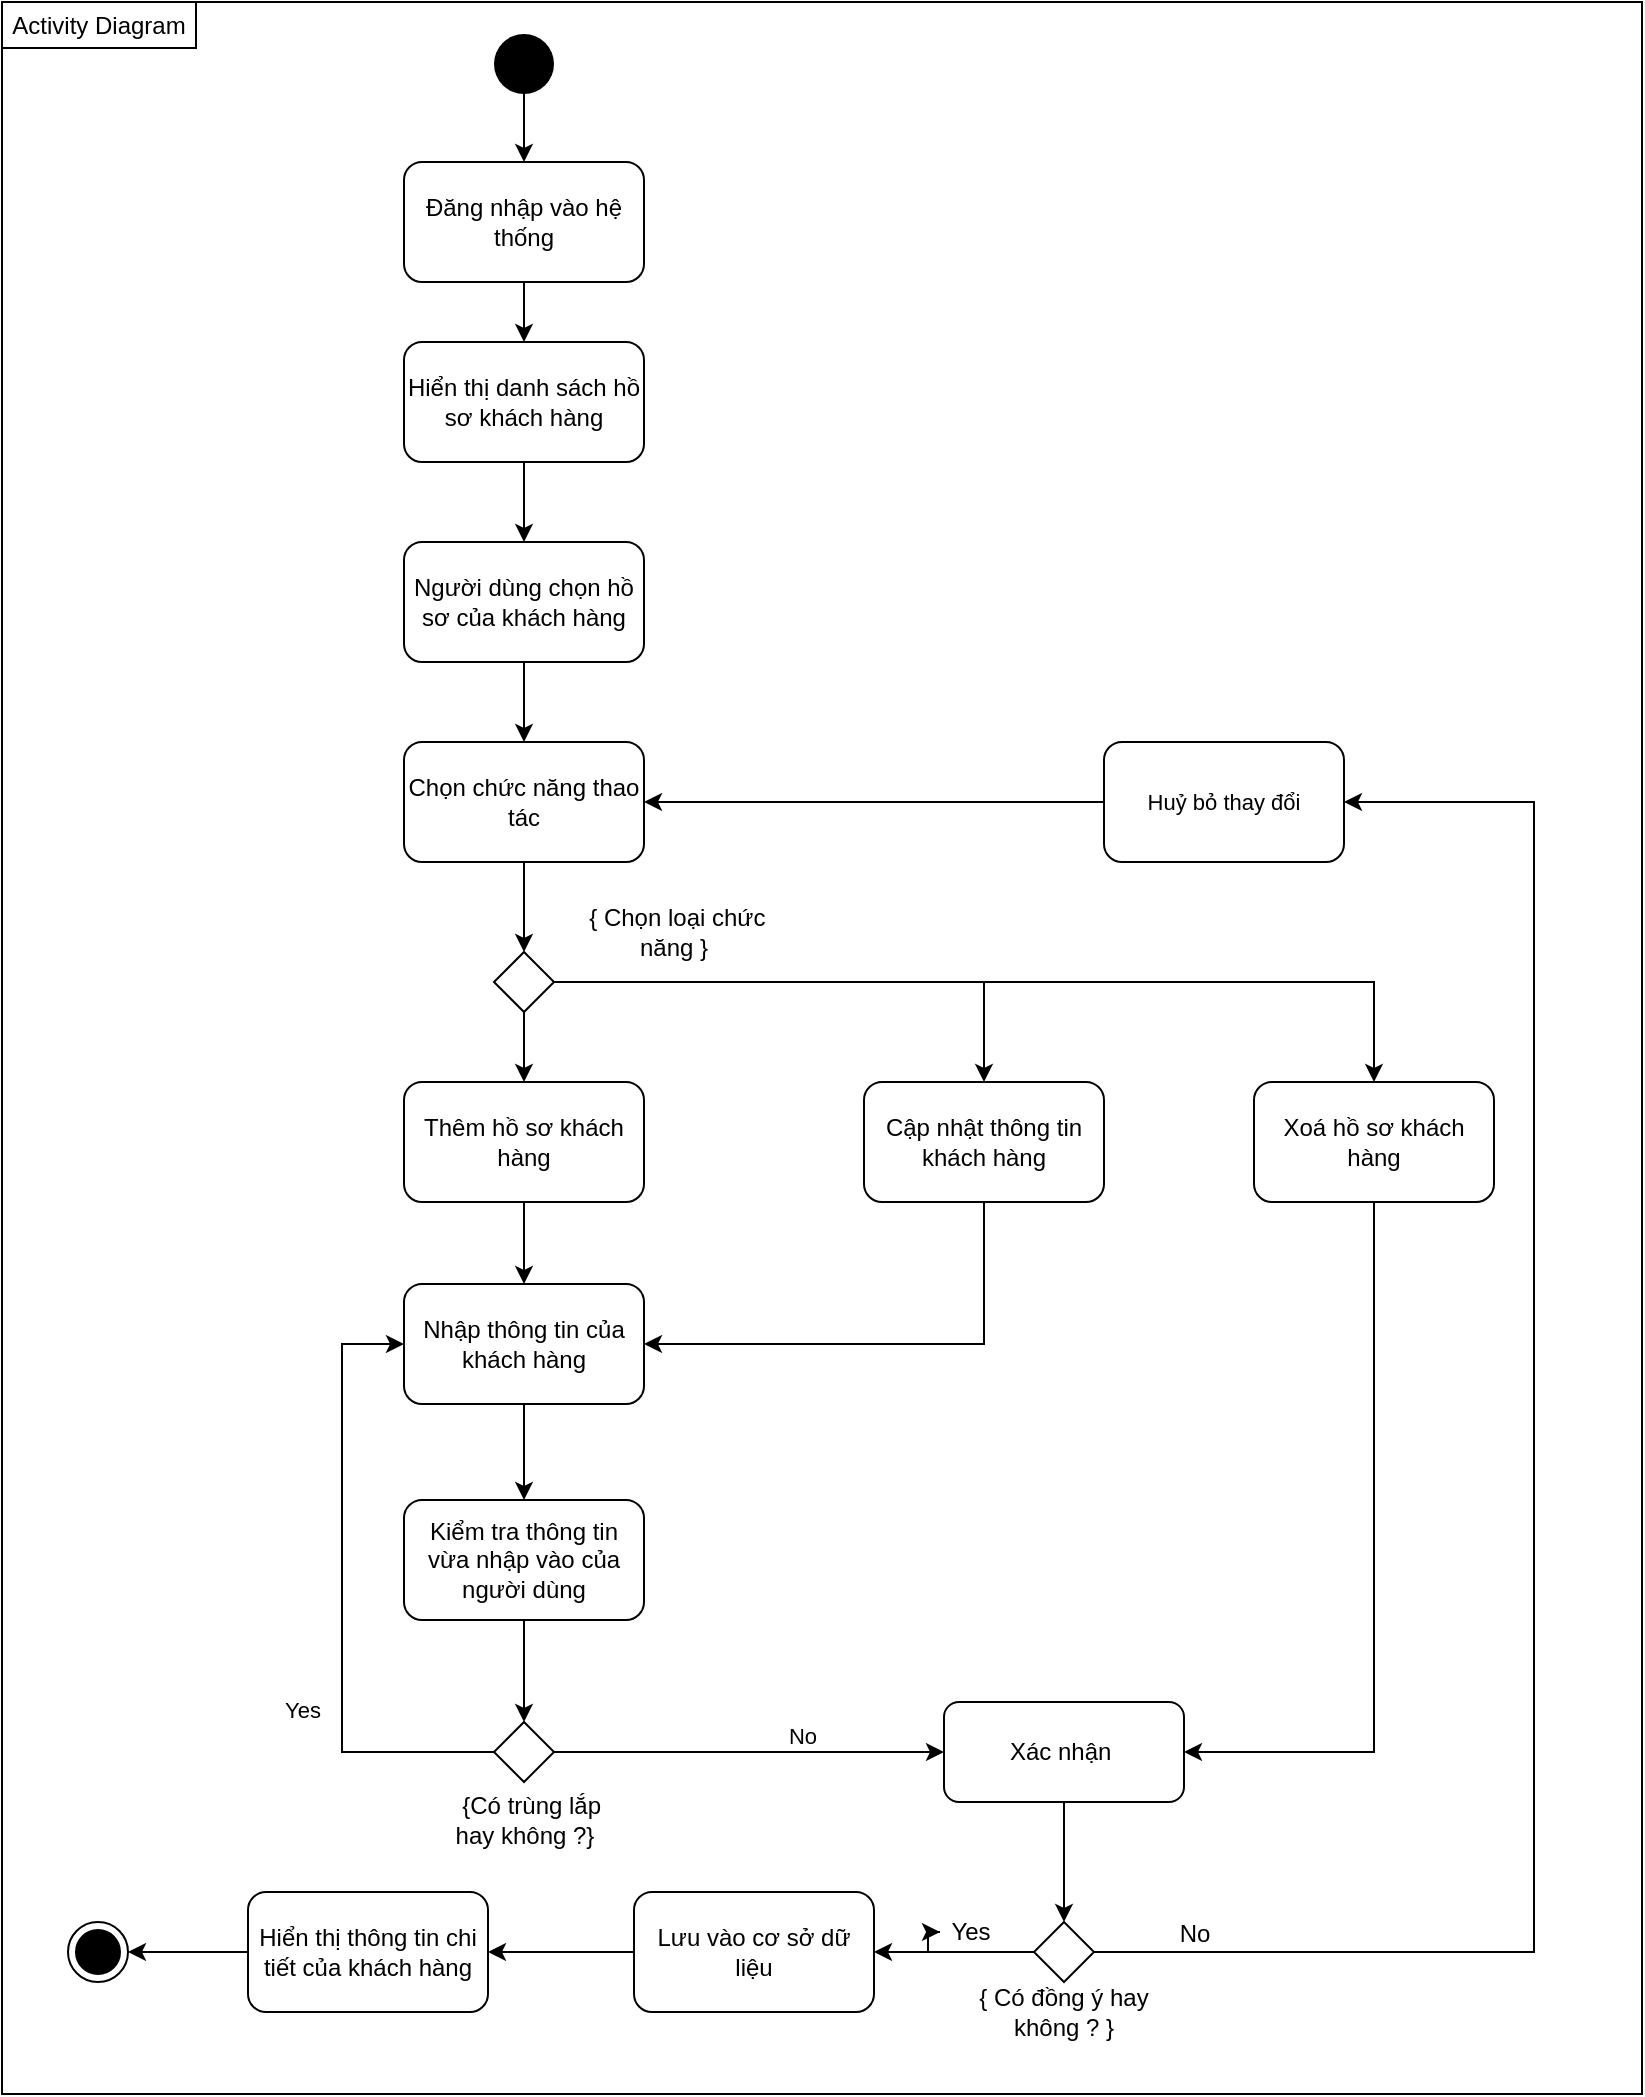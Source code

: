 <mxfile version="13.10.6" type="device"><diagram id="C5RBs43oDa-KdzZeNtuy" name="Page-1"><mxGraphModel dx="1980" dy="848" grid="0" gridSize="10" guides="1" tooltips="1" connect="1" arrows="1" fold="1" page="0" pageScale="1" pageWidth="827" pageHeight="1169" math="0" shadow="0"><root><mxCell id="WIyWlLk6GJQsqaUBKTNV-0"/><mxCell id="WIyWlLk6GJQsqaUBKTNV-1" parent="WIyWlLk6GJQsqaUBKTNV-0"/><mxCell id="0g6I5LOgRANrzk_ERnzQ-25" style="edgeStyle=orthogonalEdgeStyle;rounded=0;orthogonalLoop=1;jettySize=auto;html=1;" parent="WIyWlLk6GJQsqaUBKTNV-1" source="0g6I5LOgRANrzk_ERnzQ-0" target="0g6I5LOgRANrzk_ERnzQ-6" edge="1"><mxGeometry relative="1" as="geometry"/></mxCell><mxCell id="0g6I5LOgRANrzk_ERnzQ-0" value="Đăng nhập vào hệ thống" style="rounded=1;whiteSpace=wrap;html=1;" parent="WIyWlLk6GJQsqaUBKTNV-1" vertex="1"><mxGeometry x="200" y="179" width="120" height="60" as="geometry"/></mxCell><mxCell id="0g6I5LOgRANrzk_ERnzQ-2" style="edgeStyle=orthogonalEdgeStyle;rounded=0;orthogonalLoop=1;jettySize=auto;html=1;entryX=0.5;entryY=0;entryDx=0;entryDy=0;" parent="WIyWlLk6GJQsqaUBKTNV-1" target="0g6I5LOgRANrzk_ERnzQ-0" edge="1"><mxGeometry relative="1" as="geometry"><mxPoint x="260" y="143" as="sourcePoint"/></mxGeometry></mxCell><mxCell id="0g6I5LOgRANrzk_ERnzQ-1" value="" style="ellipse;fillColor=#000000;strokeColor=none;" parent="WIyWlLk6GJQsqaUBKTNV-1" vertex="1"><mxGeometry x="245" y="115" width="30" height="30" as="geometry"/></mxCell><mxCell id="0g6I5LOgRANrzk_ERnzQ-3" value="" style="ellipse;html=1;shape=endState;fillColor=#000000;strokeColor=#000000;" parent="WIyWlLk6GJQsqaUBKTNV-1" vertex="1"><mxGeometry x="32" y="1059" width="30" height="30" as="geometry"/></mxCell><mxCell id="0g6I5LOgRANrzk_ERnzQ-26" style="edgeStyle=orthogonalEdgeStyle;rounded=0;orthogonalLoop=1;jettySize=auto;html=1;entryX=0.5;entryY=0;entryDx=0;entryDy=0;" parent="WIyWlLk6GJQsqaUBKTNV-1" source="0g6I5LOgRANrzk_ERnzQ-6" target="0g6I5LOgRANrzk_ERnzQ-8" edge="1"><mxGeometry relative="1" as="geometry"/></mxCell><mxCell id="0g6I5LOgRANrzk_ERnzQ-6" value="Hiển thị danh sách hồ sơ khách hàng" style="rounded=1;whiteSpace=wrap;html=1;" parent="WIyWlLk6GJQsqaUBKTNV-1" vertex="1"><mxGeometry x="200" y="269" width="120" height="60" as="geometry"/></mxCell><mxCell id="0g6I5LOgRANrzk_ERnzQ-27" style="edgeStyle=orthogonalEdgeStyle;rounded=0;orthogonalLoop=1;jettySize=auto;html=1;entryX=0.5;entryY=0;entryDx=0;entryDy=0;" parent="WIyWlLk6GJQsqaUBKTNV-1" source="0g6I5LOgRANrzk_ERnzQ-8" target="0g6I5LOgRANrzk_ERnzQ-15" edge="1"><mxGeometry relative="1" as="geometry"/></mxCell><mxCell id="0g6I5LOgRANrzk_ERnzQ-8" value="Người dùng chọn hồ sơ của khách hàng" style="rounded=1;whiteSpace=wrap;html=1;" parent="WIyWlLk6GJQsqaUBKTNV-1" vertex="1"><mxGeometry x="200" y="369" width="120" height="60" as="geometry"/></mxCell><mxCell id="dz29ibplq4fKdSddYs0r-3" style="edgeStyle=orthogonalEdgeStyle;rounded=0;orthogonalLoop=1;jettySize=auto;html=1;" edge="1" parent="WIyWlLk6GJQsqaUBKTNV-1" source="0g6I5LOgRANrzk_ERnzQ-9" target="0g6I5LOgRANrzk_ERnzQ-3"><mxGeometry relative="1" as="geometry"/></mxCell><mxCell id="0g6I5LOgRANrzk_ERnzQ-9" value="Hiển thị thông tin chi tiết của khách hàng" style="rounded=1;whiteSpace=wrap;html=1;" parent="WIyWlLk6GJQsqaUBKTNV-1" vertex="1"><mxGeometry x="122" y="1044" width="120" height="60" as="geometry"/></mxCell><mxCell id="0g6I5LOgRANrzk_ERnzQ-23" style="edgeStyle=orthogonalEdgeStyle;rounded=0;orthogonalLoop=1;jettySize=auto;html=1;entryX=0.5;entryY=0;entryDx=0;entryDy=0;" parent="WIyWlLk6GJQsqaUBKTNV-1" source="0g6I5LOgRANrzk_ERnzQ-15" target="0g6I5LOgRANrzk_ERnzQ-16" edge="1"><mxGeometry relative="1" as="geometry"/></mxCell><mxCell id="0g6I5LOgRANrzk_ERnzQ-15" value="Chọn chức năng thao tác" style="rounded=1;whiteSpace=wrap;html=1;" parent="WIyWlLk6GJQsqaUBKTNV-1" vertex="1"><mxGeometry x="200" y="469" width="120" height="60" as="geometry"/></mxCell><mxCell id="0g6I5LOgRANrzk_ERnzQ-21" style="edgeStyle=orthogonalEdgeStyle;rounded=0;orthogonalLoop=1;jettySize=auto;html=1;entryX=0.5;entryY=0;entryDx=0;entryDy=0;" parent="WIyWlLk6GJQsqaUBKTNV-1" source="0g6I5LOgRANrzk_ERnzQ-16" target="0g6I5LOgRANrzk_ERnzQ-17" edge="1"><mxGeometry relative="1" as="geometry"/></mxCell><mxCell id="0g6I5LOgRANrzk_ERnzQ-28" style="edgeStyle=orthogonalEdgeStyle;rounded=0;orthogonalLoop=1;jettySize=auto;html=1;entryX=0.5;entryY=0;entryDx=0;entryDy=0;" parent="WIyWlLk6GJQsqaUBKTNV-1" source="0g6I5LOgRANrzk_ERnzQ-16" target="0g6I5LOgRANrzk_ERnzQ-18" edge="1"><mxGeometry relative="1" as="geometry"/></mxCell><mxCell id="0g6I5LOgRANrzk_ERnzQ-29" style="edgeStyle=orthogonalEdgeStyle;rounded=0;orthogonalLoop=1;jettySize=auto;html=1;entryX=0.5;entryY=0;entryDx=0;entryDy=0;" parent="WIyWlLk6GJQsqaUBKTNV-1" source="0g6I5LOgRANrzk_ERnzQ-16" target="0g6I5LOgRANrzk_ERnzQ-20" edge="1"><mxGeometry relative="1" as="geometry"><Array as="points"><mxPoint x="685" y="589"/></Array></mxGeometry></mxCell><mxCell id="0g6I5LOgRANrzk_ERnzQ-16" value="" style="rhombus;" parent="WIyWlLk6GJQsqaUBKTNV-1" vertex="1"><mxGeometry x="245" y="574" width="30" height="30" as="geometry"/></mxCell><mxCell id="0g6I5LOgRANrzk_ERnzQ-31" style="edgeStyle=orthogonalEdgeStyle;rounded=0;orthogonalLoop=1;jettySize=auto;html=1;entryX=0.5;entryY=0;entryDx=0;entryDy=0;" parent="WIyWlLk6GJQsqaUBKTNV-1" source="0g6I5LOgRANrzk_ERnzQ-17" target="0g6I5LOgRANrzk_ERnzQ-30" edge="1"><mxGeometry relative="1" as="geometry"/></mxCell><mxCell id="0g6I5LOgRANrzk_ERnzQ-17" value="Thêm hồ sơ khách hàng" style="rounded=1;whiteSpace=wrap;html=1;" parent="WIyWlLk6GJQsqaUBKTNV-1" vertex="1"><mxGeometry x="200" y="639" width="120" height="60" as="geometry"/></mxCell><mxCell id="0g6I5LOgRANrzk_ERnzQ-32" style="edgeStyle=orthogonalEdgeStyle;rounded=0;orthogonalLoop=1;jettySize=auto;html=1;entryX=1;entryY=0.5;entryDx=0;entryDy=0;" parent="WIyWlLk6GJQsqaUBKTNV-1" source="0g6I5LOgRANrzk_ERnzQ-18" target="0g6I5LOgRANrzk_ERnzQ-30" edge="1"><mxGeometry relative="1" as="geometry"><Array as="points"><mxPoint x="490" y="770"/></Array><mxPoint x="571" y="775" as="sourcePoint"/></mxGeometry></mxCell><mxCell id="0g6I5LOgRANrzk_ERnzQ-18" value="Cập nhật thông tin khách hàng" style="rounded=1;whiteSpace=wrap;html=1;" parent="WIyWlLk6GJQsqaUBKTNV-1" vertex="1"><mxGeometry x="430" y="639" width="120" height="60" as="geometry"/></mxCell><mxCell id="dz29ibplq4fKdSddYs0r-0" style="edgeStyle=orthogonalEdgeStyle;rounded=0;orthogonalLoop=1;jettySize=auto;html=1;entryX=1;entryY=0.5;entryDx=0;entryDy=0;" edge="1" parent="WIyWlLk6GJQsqaUBKTNV-1" source="0g6I5LOgRANrzk_ERnzQ-20" target="0g6I5LOgRANrzk_ERnzQ-40"><mxGeometry relative="1" as="geometry"><Array as="points"><mxPoint x="685" y="974"/></Array></mxGeometry></mxCell><mxCell id="0g6I5LOgRANrzk_ERnzQ-20" value="Xoá hồ sơ khách hàng" style="rounded=1;whiteSpace=wrap;html=1;" parent="WIyWlLk6GJQsqaUBKTNV-1" vertex="1"><mxGeometry x="625" y="639" width="120" height="60" as="geometry"/></mxCell><mxCell id="0g6I5LOgRANrzk_ERnzQ-36" style="edgeStyle=orthogonalEdgeStyle;rounded=0;orthogonalLoop=1;jettySize=auto;html=1;" parent="WIyWlLk6GJQsqaUBKTNV-1" source="0g6I5LOgRANrzk_ERnzQ-30" target="0g6I5LOgRANrzk_ERnzQ-35" edge="1"><mxGeometry relative="1" as="geometry"/></mxCell><mxCell id="0g6I5LOgRANrzk_ERnzQ-30" value="Nhập thông tin của khách hàng" style="rounded=1;whiteSpace=wrap;html=1;" parent="WIyWlLk6GJQsqaUBKTNV-1" vertex="1"><mxGeometry x="200" y="740" width="120" height="60" as="geometry"/></mxCell><mxCell id="0g6I5LOgRANrzk_ERnzQ-38" style="edgeStyle=orthogonalEdgeStyle;rounded=0;orthogonalLoop=1;jettySize=auto;html=1;entryX=0.5;entryY=0;entryDx=0;entryDy=0;" parent="WIyWlLk6GJQsqaUBKTNV-1" source="0g6I5LOgRANrzk_ERnzQ-35" target="0g6I5LOgRANrzk_ERnzQ-37" edge="1"><mxGeometry relative="1" as="geometry"/></mxCell><mxCell id="0g6I5LOgRANrzk_ERnzQ-35" value="Kiểm tra thông tin vừa nhập vào của người dùng" style="rounded=1;whiteSpace=wrap;html=1;" parent="WIyWlLk6GJQsqaUBKTNV-1" vertex="1"><mxGeometry x="200" y="848" width="120" height="60" as="geometry"/></mxCell><mxCell id="0g6I5LOgRANrzk_ERnzQ-39" style="edgeStyle=orthogonalEdgeStyle;rounded=0;orthogonalLoop=1;jettySize=auto;html=1;entryX=0;entryY=0.5;entryDx=0;entryDy=0;" parent="WIyWlLk6GJQsqaUBKTNV-1" source="0g6I5LOgRANrzk_ERnzQ-37" target="0g6I5LOgRANrzk_ERnzQ-30" edge="1"><mxGeometry relative="1" as="geometry"><mxPoint x="130" y="889" as="targetPoint"/><Array as="points"><mxPoint x="169" y="974"/><mxPoint x="169" y="770"/></Array></mxGeometry></mxCell><mxCell id="0g6I5LOgRANrzk_ERnzQ-45" value="Yes" style="edgeLabel;html=1;align=center;verticalAlign=middle;resizable=0;points=[];" parent="0g6I5LOgRANrzk_ERnzQ-39" vertex="1" connectable="0"><mxGeometry x="0.192" y="4" relative="1" as="geometry"><mxPoint x="-16" y="88" as="offset"/></mxGeometry></mxCell><mxCell id="0g6I5LOgRANrzk_ERnzQ-41" style="edgeStyle=orthogonalEdgeStyle;rounded=0;orthogonalLoop=1;jettySize=auto;html=1;" parent="WIyWlLk6GJQsqaUBKTNV-1" source="0g6I5LOgRANrzk_ERnzQ-37" target="0g6I5LOgRANrzk_ERnzQ-40" edge="1"><mxGeometry relative="1" as="geometry"/></mxCell><mxCell id="0g6I5LOgRANrzk_ERnzQ-46" value="No" style="edgeLabel;html=1;align=center;verticalAlign=middle;resizable=0;points=[];" parent="0g6I5LOgRANrzk_ERnzQ-41" vertex="1" connectable="0"><mxGeometry x="0.342" y="2" relative="1" as="geometry"><mxPoint x="-7" y="-6" as="offset"/></mxGeometry></mxCell><mxCell id="0g6I5LOgRANrzk_ERnzQ-37" value="" style="rhombus;" parent="WIyWlLk6GJQsqaUBKTNV-1" vertex="1"><mxGeometry x="245" y="959" width="30" height="30" as="geometry"/></mxCell><mxCell id="0g6I5LOgRANrzk_ERnzQ-48" style="edgeStyle=orthogonalEdgeStyle;rounded=0;orthogonalLoop=1;jettySize=auto;html=1;entryX=0.5;entryY=0;entryDx=0;entryDy=0;" parent="WIyWlLk6GJQsqaUBKTNV-1" source="0g6I5LOgRANrzk_ERnzQ-40" target="0g6I5LOgRANrzk_ERnzQ-43" edge="1"><mxGeometry relative="1" as="geometry"/></mxCell><mxCell id="0g6I5LOgRANrzk_ERnzQ-40" value="Xác nhận&amp;nbsp;" style="rounded=1;whiteSpace=wrap;html=1;" parent="WIyWlLk6GJQsqaUBKTNV-1" vertex="1"><mxGeometry x="470" y="949" width="120" height="50" as="geometry"/></mxCell><mxCell id="0g6I5LOgRANrzk_ERnzQ-53" style="edgeStyle=orthogonalEdgeStyle;rounded=0;orthogonalLoop=1;jettySize=auto;html=1;" parent="WIyWlLk6GJQsqaUBKTNV-1" source="dz29ibplq4fKdSddYs0r-1" target="0g6I5LOgRANrzk_ERnzQ-51" edge="1"><mxGeometry relative="1" as="geometry"><Array as="points"><mxPoint x="462" y="1074"/></Array></mxGeometry></mxCell><mxCell id="dz29ibplq4fKdSddYs0r-4" style="edgeStyle=orthogonalEdgeStyle;rounded=0;orthogonalLoop=1;jettySize=auto;html=1;entryX=1;entryY=0.5;entryDx=0;entryDy=0;" edge="1" parent="WIyWlLk6GJQsqaUBKTNV-1" source="0g6I5LOgRANrzk_ERnzQ-43" target="0g6I5LOgRANrzk_ERnzQ-63"><mxGeometry relative="1" as="geometry"><Array as="points"><mxPoint x="765" y="1074"/><mxPoint x="765" y="499"/></Array></mxGeometry></mxCell><mxCell id="0g6I5LOgRANrzk_ERnzQ-43" value="" style="rhombus;" parent="WIyWlLk6GJQsqaUBKTNV-1" vertex="1"><mxGeometry x="515" y="1059" width="30" height="30" as="geometry"/></mxCell><mxCell id="0g6I5LOgRANrzk_ERnzQ-44" value="&amp;nbsp; {Có trùng lắp hay không ?}" style="text;html=1;strokeColor=none;fillColor=none;align=center;verticalAlign=middle;whiteSpace=wrap;rounded=0;" parent="WIyWlLk6GJQsqaUBKTNV-1" vertex="1"><mxGeometry x="213.5" y="993" width="93" height="30" as="geometry"/></mxCell><mxCell id="0g6I5LOgRANrzk_ERnzQ-52" style="edgeStyle=orthogonalEdgeStyle;rounded=0;orthogonalLoop=1;jettySize=auto;html=1;" parent="WIyWlLk6GJQsqaUBKTNV-1" source="0g6I5LOgRANrzk_ERnzQ-51" target="0g6I5LOgRANrzk_ERnzQ-9" edge="1"><mxGeometry relative="1" as="geometry"/></mxCell><mxCell id="0g6I5LOgRANrzk_ERnzQ-51" value="Lưu vào cơ sở dữ liệu" style="rounded=1;whiteSpace=wrap;html=1;" parent="WIyWlLk6GJQsqaUBKTNV-1" vertex="1"><mxGeometry x="315" y="1044" width="120" height="60" as="geometry"/></mxCell><mxCell id="0g6I5LOgRANrzk_ERnzQ-57" value="&amp;nbsp;{ Chọn loại chức năng }" style="text;html=1;strokeColor=none;fillColor=none;align=center;verticalAlign=middle;whiteSpace=wrap;rounded=0;" parent="WIyWlLk6GJQsqaUBKTNV-1" vertex="1"><mxGeometry x="280" y="549" width="110" height="30" as="geometry"/></mxCell><mxCell id="0g6I5LOgRANrzk_ERnzQ-58" value="{ Có đồng ý hay không ? }" style="text;html=1;strokeColor=none;fillColor=none;align=center;verticalAlign=middle;whiteSpace=wrap;rounded=0;" parent="WIyWlLk6GJQsqaUBKTNV-1" vertex="1"><mxGeometry x="485" y="1089" width="90" height="30" as="geometry"/></mxCell><mxCell id="0g6I5LOgRANrzk_ERnzQ-61" value="No" style="text;html=1;align=center;verticalAlign=middle;resizable=0;points=[];autosize=1;" parent="WIyWlLk6GJQsqaUBKTNV-1" vertex="1"><mxGeometry x="580" y="1055" width="30" height="20" as="geometry"/></mxCell><mxCell id="dz29ibplq4fKdSddYs0r-5" style="edgeStyle=orthogonalEdgeStyle;rounded=0;orthogonalLoop=1;jettySize=auto;html=1;entryX=1;entryY=0.5;entryDx=0;entryDy=0;" edge="1" parent="WIyWlLk6GJQsqaUBKTNV-1" source="0g6I5LOgRANrzk_ERnzQ-63" target="0g6I5LOgRANrzk_ERnzQ-15"><mxGeometry relative="1" as="geometry"/></mxCell><mxCell id="0g6I5LOgRANrzk_ERnzQ-63" value="&lt;span style=&quot;font-size: 11px ; background-color: rgb(255 , 255 , 255)&quot;&gt;Huỷ bỏ thay đổi&lt;/span&gt;" style="rounded=1;whiteSpace=wrap;html=1;" parent="WIyWlLk6GJQsqaUBKTNV-1" vertex="1"><mxGeometry x="550" y="469" width="120" height="60" as="geometry"/></mxCell><mxCell id="dz29ibplq4fKdSddYs0r-1" value="Yes" style="text;html=1;align=center;verticalAlign=middle;resizable=0;points=[];autosize=1;" vertex="1" parent="WIyWlLk6GJQsqaUBKTNV-1"><mxGeometry x="468" y="1055" width="30" height="18" as="geometry"/></mxCell><mxCell id="dz29ibplq4fKdSddYs0r-2" style="edgeStyle=orthogonalEdgeStyle;rounded=0;orthogonalLoop=1;jettySize=auto;html=1;" edge="1" parent="WIyWlLk6GJQsqaUBKTNV-1" source="0g6I5LOgRANrzk_ERnzQ-43" target="dz29ibplq4fKdSddYs0r-1"><mxGeometry relative="1" as="geometry"><Array as="points"><mxPoint x="462" y="1074"/></Array><mxPoint x="515" y="1074" as="sourcePoint"/><mxPoint x="435" y="1074" as="targetPoint"/></mxGeometry></mxCell><mxCell id="dz29ibplq4fKdSddYs0r-6" value="" style="rounded=0;whiteSpace=wrap;html=1;fillColor=none;" vertex="1" parent="WIyWlLk6GJQsqaUBKTNV-1"><mxGeometry x="-1" y="99" width="820" height="1046" as="geometry"/></mxCell><mxCell id="dz29ibplq4fKdSddYs0r-7" value="Activity Diagram" style="rounded=0;whiteSpace=wrap;html=1;fillColor=none;" vertex="1" parent="WIyWlLk6GJQsqaUBKTNV-1"><mxGeometry x="-1" y="99" width="97" height="23" as="geometry"/></mxCell></root></mxGraphModel></diagram></mxfile>